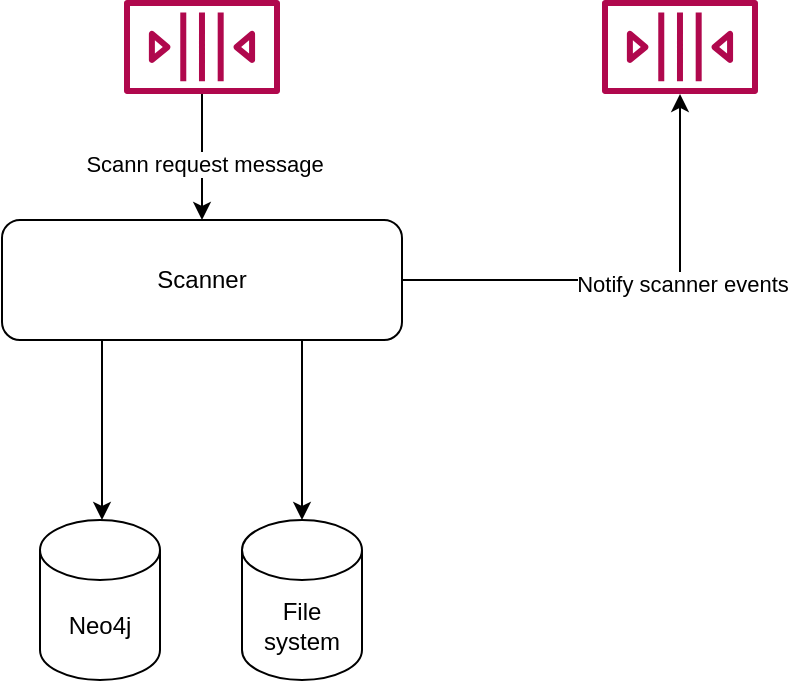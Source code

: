 <mxfile version="24.5.1" type="device">
  <diagram name="Page-1" id="9VQ3nbECVjCasmvAQsBL">
    <mxGraphModel dx="934" dy="819" grid="1" gridSize="10" guides="1" tooltips="1" connect="1" arrows="1" fold="1" page="1" pageScale="1" pageWidth="850" pageHeight="1100" math="0" shadow="0">
      <root>
        <mxCell id="0" />
        <mxCell id="1" parent="0" />
        <mxCell id="2vlkfdTllXcEMO8OHPpf-10" style="edgeStyle=orthogonalEdgeStyle;rounded=0;orthogonalLoop=1;jettySize=auto;html=1;" parent="1" source="2vlkfdTllXcEMO8OHPpf-1" target="2vlkfdTllXcEMO8OHPpf-2" edge="1">
          <mxGeometry relative="1" as="geometry">
            <Array as="points">
              <mxPoint x="150" y="320" />
              <mxPoint x="150" y="320" />
            </Array>
          </mxGeometry>
        </mxCell>
        <mxCell id="2vlkfdTllXcEMO8OHPpf-11" style="edgeStyle=orthogonalEdgeStyle;rounded=0;orthogonalLoop=1;jettySize=auto;html=1;" parent="1" source="2vlkfdTllXcEMO8OHPpf-1" target="2vlkfdTllXcEMO8OHPpf-9" edge="1">
          <mxGeometry relative="1" as="geometry">
            <Array as="points">
              <mxPoint x="250" y="270" />
              <mxPoint x="250" y="270" />
            </Array>
          </mxGeometry>
        </mxCell>
        <mxCell id="2vlkfdTllXcEMO8OHPpf-13" style="edgeStyle=orthogonalEdgeStyle;rounded=0;orthogonalLoop=1;jettySize=auto;html=1;" parent="1" source="2vlkfdTllXcEMO8OHPpf-1" target="2vlkfdTllXcEMO8OHPpf-12" edge="1">
          <mxGeometry relative="1" as="geometry" />
        </mxCell>
        <mxCell id="2vlkfdTllXcEMO8OHPpf-14" value="Notify scanner events" style="edgeLabel;html=1;align=center;verticalAlign=middle;resizable=0;points=[];" parent="2vlkfdTllXcEMO8OHPpf-13" vertex="1" connectable="0">
          <mxGeometry x="0.198" y="-2" relative="1" as="geometry">
            <mxPoint x="-1" y="2" as="offset" />
          </mxGeometry>
        </mxCell>
        <mxCell id="2vlkfdTllXcEMO8OHPpf-1" value="Scanner" style="rounded=1;whiteSpace=wrap;html=1;" parent="1" vertex="1">
          <mxGeometry x="100" y="190" width="200" height="60" as="geometry" />
        </mxCell>
        <mxCell id="2vlkfdTllXcEMO8OHPpf-2" value="Neo4j" style="shape=cylinder3;whiteSpace=wrap;html=1;boundedLbl=1;backgroundOutline=1;size=15;" parent="1" vertex="1">
          <mxGeometry x="119" y="340" width="60" height="80" as="geometry" />
        </mxCell>
        <mxCell id="2vlkfdTllXcEMO8OHPpf-5" style="edgeStyle=orthogonalEdgeStyle;rounded=0;orthogonalLoop=1;jettySize=auto;html=1;" parent="1" source="2vlkfdTllXcEMO8OHPpf-3" target="2vlkfdTllXcEMO8OHPpf-1" edge="1">
          <mxGeometry relative="1" as="geometry" />
        </mxCell>
        <mxCell id="2vlkfdTllXcEMO8OHPpf-15" value="Scann request message" style="edgeLabel;html=1;align=center;verticalAlign=middle;resizable=0;points=[];" parent="2vlkfdTllXcEMO8OHPpf-5" vertex="1" connectable="0">
          <mxGeometry x="0.111" y="1" relative="1" as="geometry">
            <mxPoint as="offset" />
          </mxGeometry>
        </mxCell>
        <mxCell id="2vlkfdTllXcEMO8OHPpf-3" value="" style="sketch=0;outlineConnect=0;fontColor=#232F3E;gradientColor=none;fillColor=#B0084D;strokeColor=none;dashed=0;verticalLabelPosition=bottom;verticalAlign=top;align=center;html=1;fontSize=12;fontStyle=0;aspect=fixed;pointerEvents=1;shape=mxgraph.aws4.queue;" parent="1" vertex="1">
          <mxGeometry x="161" y="80" width="78" height="47" as="geometry" />
        </mxCell>
        <mxCell id="2vlkfdTllXcEMO8OHPpf-9" value="File system" style="shape=cylinder3;whiteSpace=wrap;html=1;boundedLbl=1;backgroundOutline=1;size=15;" parent="1" vertex="1">
          <mxGeometry x="220" y="340" width="60" height="80" as="geometry" />
        </mxCell>
        <mxCell id="2vlkfdTllXcEMO8OHPpf-12" value="" style="sketch=0;outlineConnect=0;fontColor=#232F3E;gradientColor=none;fillColor=#B0084D;strokeColor=none;dashed=0;verticalLabelPosition=bottom;verticalAlign=top;align=center;html=1;fontSize=12;fontStyle=0;aspect=fixed;pointerEvents=1;shape=mxgraph.aws4.queue;" parent="1" vertex="1">
          <mxGeometry x="400" y="80" width="78" height="47" as="geometry" />
        </mxCell>
      </root>
    </mxGraphModel>
  </diagram>
</mxfile>
